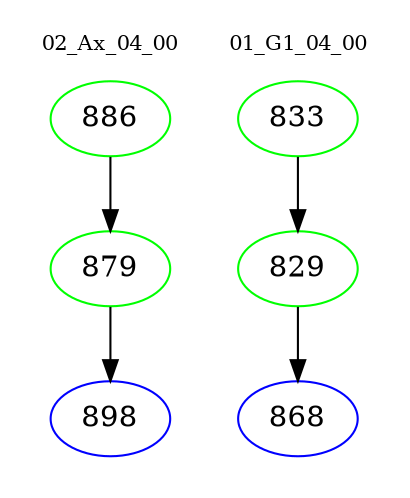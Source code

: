 digraph{
subgraph cluster_0 {
color = white
label = "02_Ax_04_00";
fontsize=10;
T0_886 [label="886", color="green"]
T0_886 -> T0_879 [color="black"]
T0_879 [label="879", color="green"]
T0_879 -> T0_898 [color="black"]
T0_898 [label="898", color="blue"]
}
subgraph cluster_1 {
color = white
label = "01_G1_04_00";
fontsize=10;
T1_833 [label="833", color="green"]
T1_833 -> T1_829 [color="black"]
T1_829 [label="829", color="green"]
T1_829 -> T1_868 [color="black"]
T1_868 [label="868", color="blue"]
}
}

